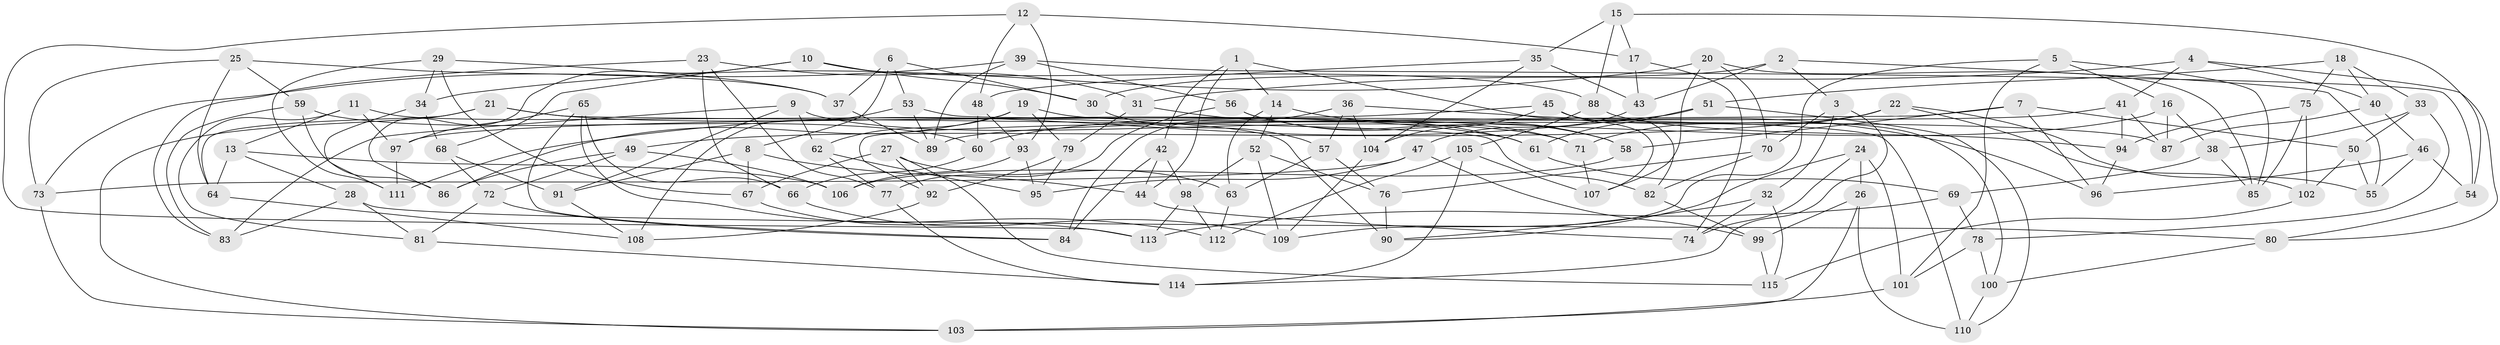 // coarse degree distribution, {4: 0.5217391304347826, 3: 0.15217391304347827, 6: 0.043478260869565216, 7: 0.10869565217391304, 10: 0.043478260869565216, 9: 0.06521739130434782, 5: 0.021739130434782608, 8: 0.021739130434782608, 16: 0.021739130434782608}
// Generated by graph-tools (version 1.1) at 2025/03/03/04/25 22:03:41]
// undirected, 115 vertices, 230 edges
graph export_dot {
graph [start="1"]
  node [color=gray90,style=filled];
  1;
  2;
  3;
  4;
  5;
  6;
  7;
  8;
  9;
  10;
  11;
  12;
  13;
  14;
  15;
  16;
  17;
  18;
  19;
  20;
  21;
  22;
  23;
  24;
  25;
  26;
  27;
  28;
  29;
  30;
  31;
  32;
  33;
  34;
  35;
  36;
  37;
  38;
  39;
  40;
  41;
  42;
  43;
  44;
  45;
  46;
  47;
  48;
  49;
  50;
  51;
  52;
  53;
  54;
  55;
  56;
  57;
  58;
  59;
  60;
  61;
  62;
  63;
  64;
  65;
  66;
  67;
  68;
  69;
  70;
  71;
  72;
  73;
  74;
  75;
  76;
  77;
  78;
  79;
  80;
  81;
  82;
  83;
  84;
  85;
  86;
  87;
  88;
  89;
  90;
  91;
  92;
  93;
  94;
  95;
  96;
  97;
  98;
  99;
  100;
  101;
  102;
  103;
  104;
  105;
  106;
  107;
  108;
  109;
  110;
  111;
  112;
  113;
  114;
  115;
  1 -- 107;
  1 -- 44;
  1 -- 14;
  1 -- 42;
  2 -- 43;
  2 -- 3;
  2 -- 30;
  2 -- 55;
  3 -- 32;
  3 -- 70;
  3 -- 114;
  4 -- 31;
  4 -- 80;
  4 -- 41;
  4 -- 40;
  5 -- 101;
  5 -- 16;
  5 -- 109;
  5 -- 85;
  6 -- 30;
  6 -- 37;
  6 -- 53;
  6 -- 8;
  7 -- 50;
  7 -- 58;
  7 -- 96;
  7 -- 92;
  8 -- 44;
  8 -- 91;
  8 -- 67;
  9 -- 62;
  9 -- 83;
  9 -- 71;
  9 -- 91;
  10 -- 88;
  10 -- 68;
  10 -- 86;
  10 -- 30;
  11 -- 90;
  11 -- 81;
  11 -- 97;
  11 -- 13;
  12 -- 48;
  12 -- 17;
  12 -- 113;
  12 -- 93;
  13 -- 28;
  13 -- 106;
  13 -- 64;
  14 -- 52;
  14 -- 63;
  14 -- 58;
  15 -- 17;
  15 -- 54;
  15 -- 88;
  15 -- 35;
  16 -- 60;
  16 -- 38;
  16 -- 87;
  17 -- 43;
  17 -- 74;
  18 -- 33;
  18 -- 51;
  18 -- 40;
  18 -- 75;
  19 -- 79;
  19 -- 87;
  19 -- 86;
  19 -- 62;
  20 -- 70;
  20 -- 34;
  20 -- 85;
  20 -- 107;
  21 -- 82;
  21 -- 64;
  21 -- 61;
  21 -- 103;
  22 -- 102;
  22 -- 49;
  22 -- 55;
  22 -- 71;
  23 -- 83;
  23 -- 77;
  23 -- 66;
  23 -- 31;
  24 -- 90;
  24 -- 101;
  24 -- 74;
  24 -- 26;
  25 -- 73;
  25 -- 64;
  25 -- 59;
  25 -- 37;
  26 -- 99;
  26 -- 110;
  26 -- 103;
  27 -- 92;
  27 -- 63;
  27 -- 67;
  27 -- 115;
  28 -- 83;
  28 -- 80;
  28 -- 81;
  29 -- 111;
  29 -- 67;
  29 -- 34;
  29 -- 37;
  30 -- 57;
  31 -- 61;
  31 -- 79;
  32 -- 74;
  32 -- 115;
  32 -- 90;
  33 -- 50;
  33 -- 38;
  33 -- 78;
  34 -- 68;
  34 -- 111;
  35 -- 43;
  35 -- 104;
  35 -- 48;
  36 -- 104;
  36 -- 84;
  36 -- 57;
  36 -- 96;
  37 -- 89;
  38 -- 69;
  38 -- 85;
  39 -- 89;
  39 -- 56;
  39 -- 54;
  39 -- 73;
  40 -- 87;
  40 -- 46;
  41 -- 89;
  41 -- 94;
  41 -- 87;
  42 -- 44;
  42 -- 98;
  42 -- 84;
  43 -- 47;
  44 -- 74;
  45 -- 82;
  45 -- 100;
  45 -- 97;
  45 -- 104;
  46 -- 54;
  46 -- 55;
  46 -- 96;
  47 -- 73;
  47 -- 95;
  47 -- 99;
  48 -- 93;
  48 -- 60;
  49 -- 106;
  49 -- 72;
  49 -- 86;
  50 -- 102;
  50 -- 55;
  51 -- 110;
  51 -- 61;
  51 -- 111;
  52 -- 109;
  52 -- 98;
  52 -- 76;
  53 -- 89;
  53 -- 108;
  53 -- 110;
  54 -- 80;
  56 -- 71;
  56 -- 77;
  56 -- 58;
  57 -- 63;
  57 -- 76;
  58 -- 106;
  59 -- 60;
  59 -- 86;
  59 -- 83;
  60 -- 66;
  61 -- 69;
  62 -- 95;
  62 -- 77;
  63 -- 112;
  64 -- 108;
  65 -- 112;
  65 -- 66;
  65 -- 84;
  65 -- 97;
  66 -- 109;
  67 -- 113;
  68 -- 91;
  68 -- 72;
  69 -- 113;
  69 -- 78;
  70 -- 82;
  70 -- 76;
  71 -- 107;
  72 -- 81;
  72 -- 84;
  73 -- 103;
  75 -- 102;
  75 -- 94;
  75 -- 85;
  76 -- 90;
  77 -- 114;
  78 -- 100;
  78 -- 101;
  79 -- 92;
  79 -- 95;
  80 -- 100;
  81 -- 114;
  82 -- 99;
  88 -- 105;
  88 -- 94;
  91 -- 108;
  92 -- 108;
  93 -- 106;
  93 -- 95;
  94 -- 96;
  97 -- 111;
  98 -- 113;
  98 -- 112;
  99 -- 115;
  100 -- 110;
  101 -- 103;
  102 -- 115;
  104 -- 109;
  105 -- 114;
  105 -- 112;
  105 -- 107;
}
